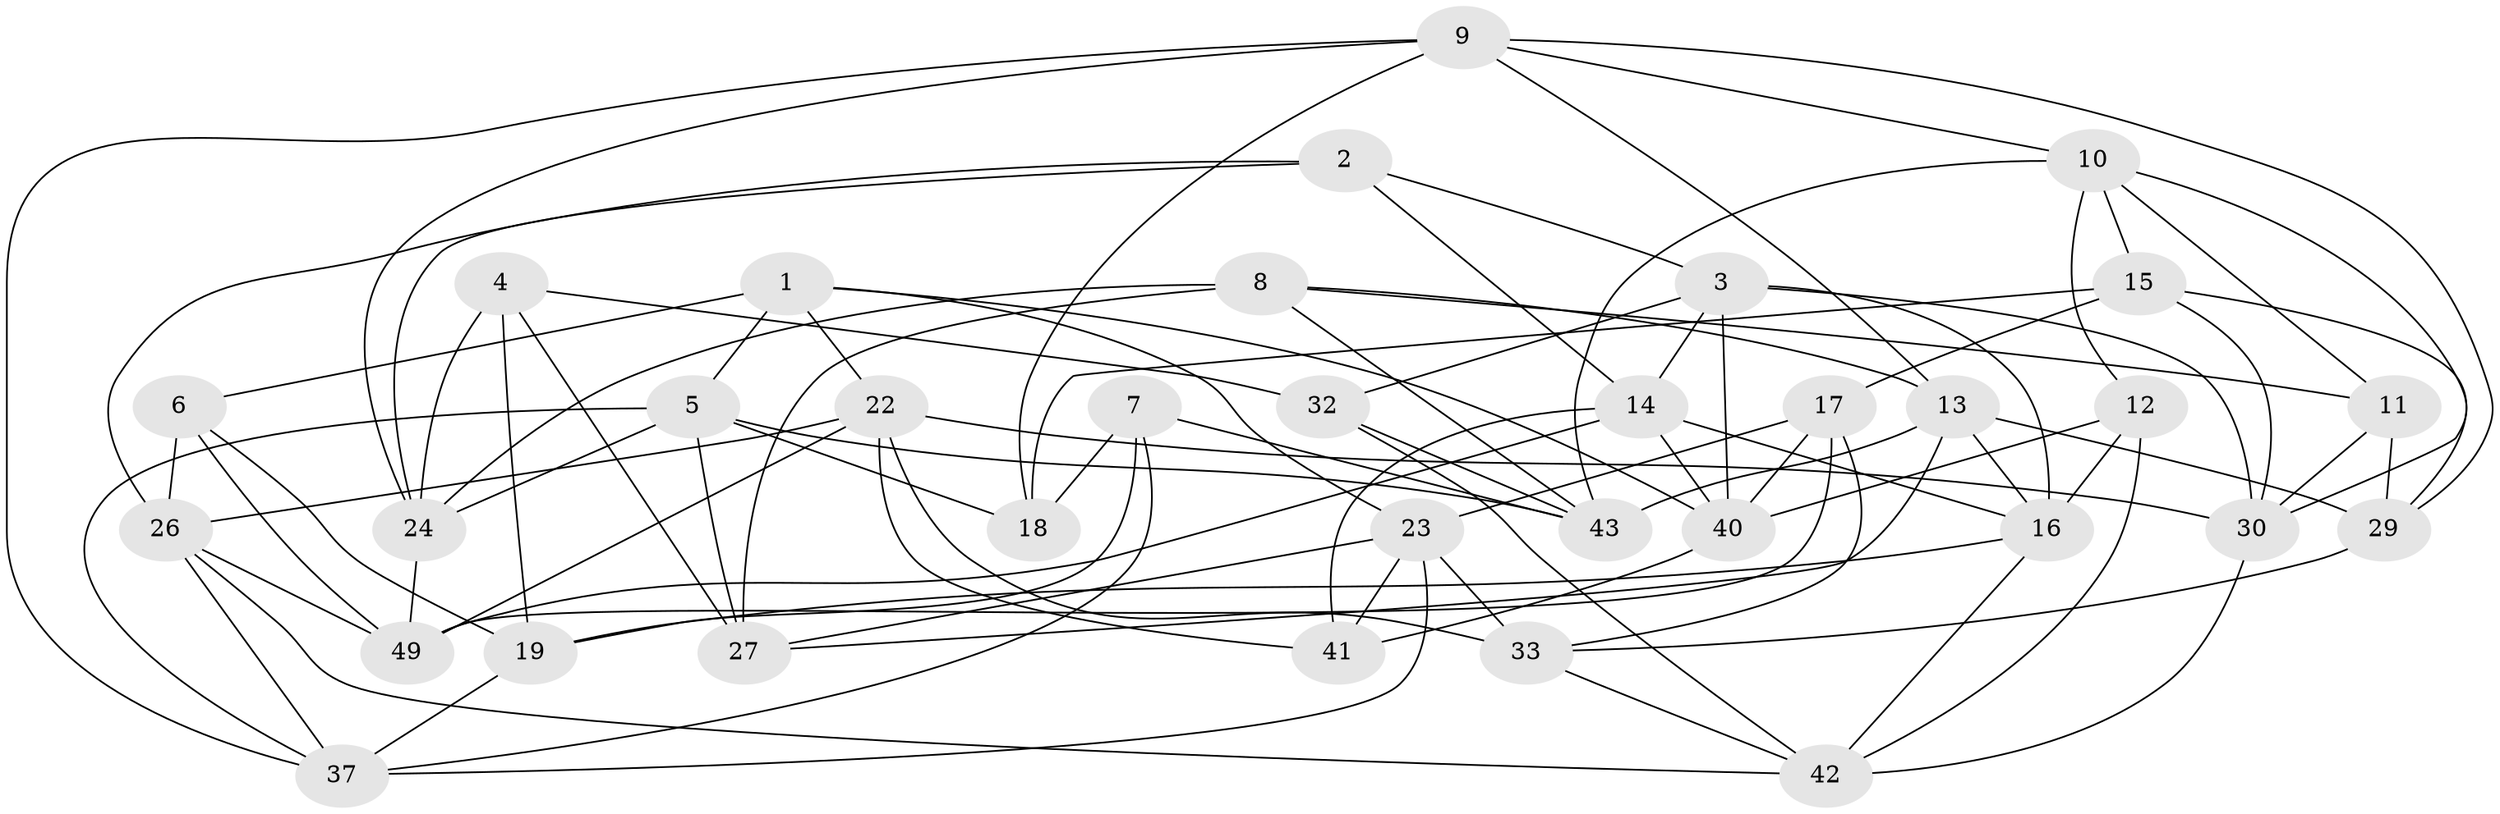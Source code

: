 // Generated by graph-tools (version 1.1) at 2025/24/03/03/25 07:24:26]
// undirected, 34 vertices, 89 edges
graph export_dot {
graph [start="1"]
  node [color=gray90,style=filled];
  1 [super="+28"];
  2;
  3 [super="+46"];
  4;
  5 [super="+56"];
  6 [super="+35"];
  7;
  8 [super="+39"];
  9 [super="+20"];
  10 [super="+58"];
  11;
  12;
  13 [super="+21"];
  14 [super="+52"];
  15 [super="+59"];
  16 [super="+36"];
  17 [super="+55"];
  18;
  19 [super="+45"];
  22 [super="+25"];
  23 [super="+60"];
  24 [super="+34"];
  26 [super="+48"];
  27 [super="+54"];
  29 [super="+51"];
  30 [super="+31"];
  32;
  33 [super="+47"];
  37 [super="+38"];
  40 [super="+44"];
  41;
  42 [super="+50"];
  43 [super="+53"];
  49 [super="+57"];
  1 -- 6 [weight=2];
  1 -- 5;
  1 -- 40;
  1 -- 23;
  1 -- 22;
  2 -- 26;
  2 -- 24;
  2 -- 3;
  2 -- 14;
  3 -- 32;
  3 -- 30;
  3 -- 40;
  3 -- 14;
  3 -- 16;
  4 -- 32;
  4 -- 19;
  4 -- 24;
  4 -- 27;
  5 -- 18;
  5 -- 37;
  5 -- 24;
  5 -- 43;
  5 -- 27;
  6 -- 19 [weight=2];
  6 -- 49;
  6 -- 26;
  7 -- 43;
  7 -- 18;
  7 -- 37;
  7 -- 19;
  8 -- 11;
  8 -- 24;
  8 -- 27 [weight=2];
  8 -- 43;
  8 -- 13;
  9 -- 18;
  9 -- 24;
  9 -- 37;
  9 -- 13;
  9 -- 29;
  9 -- 10;
  10 -- 12;
  10 -- 43;
  10 -- 11;
  10 -- 15;
  10 -- 30;
  11 -- 30;
  11 -- 29;
  12 -- 42;
  12 -- 40;
  12 -- 16;
  13 -- 27;
  13 -- 16;
  13 -- 29;
  13 -- 43;
  14 -- 16;
  14 -- 49;
  14 -- 40;
  14 -- 41;
  15 -- 17 [weight=2];
  15 -- 30;
  15 -- 18;
  15 -- 29;
  16 -- 42;
  16 -- 19;
  17 -- 33;
  17 -- 23;
  17 -- 40;
  17 -- 49;
  19 -- 37;
  22 -- 26;
  22 -- 41;
  22 -- 30;
  22 -- 49;
  22 -- 33;
  23 -- 33;
  23 -- 37;
  23 -- 41;
  23 -- 27;
  24 -- 49;
  26 -- 49;
  26 -- 42;
  26 -- 37;
  29 -- 33 [weight=2];
  30 -- 42;
  32 -- 42;
  32 -- 43;
  33 -- 42;
  40 -- 41;
}
